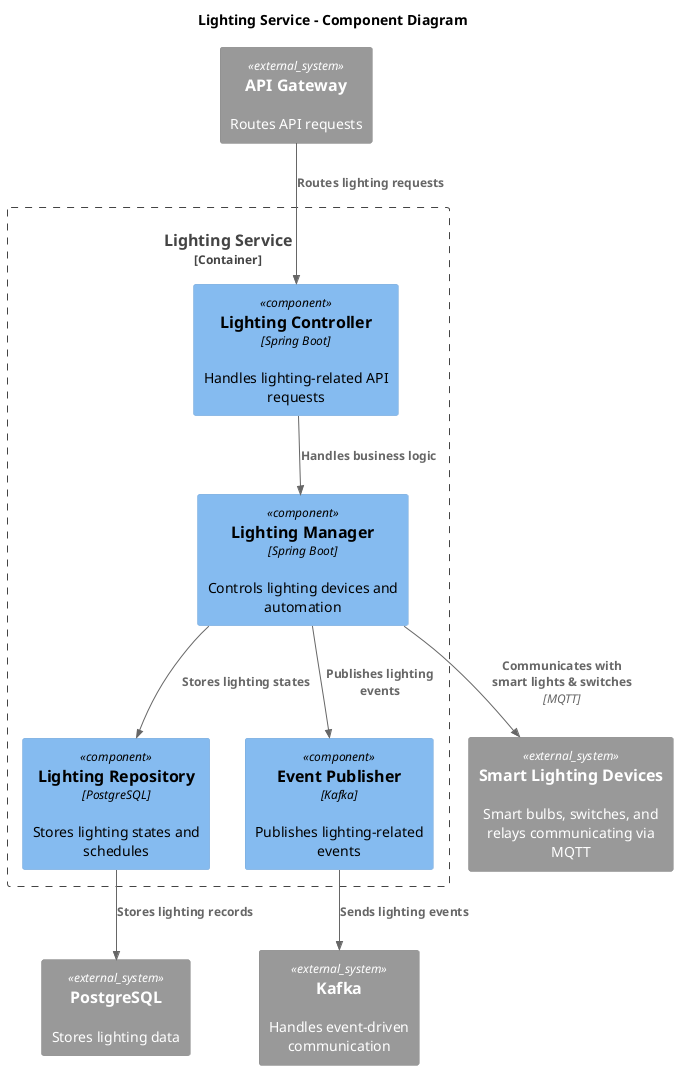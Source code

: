 @startuml
title Lighting Service - Component Diagram

!include <C4/C4_Component>

Container_Boundary(LightingService, "Lighting Service") {

    Component(LightingController, "Lighting Controller", "Spring Boot", "Handles lighting-related API requests")
    Component(LightingManager, "Lighting Manager", "Spring Boot", "Controls lighting devices and automation")
    Component(LightingRepository, "Lighting Repository", "PostgreSQL", "Stores lighting states and schedules")
    Component(EventPublisher, "Event Publisher", "Kafka", "Publishes lighting-related events")

}

System_Ext(ApiGateway, "API Gateway", "Routes API requests")
System_Ext(MessageBroker, "Kafka", "Handles event-driven communication")
System_Ext(Database, "PostgreSQL", "Stores lighting data")
System_Ext(IoTDevices, "Smart Lighting Devices", "Smart bulbs, switches, and relays communicating via MQTT")

Rel(ApiGateway, LightingController, "Routes lighting requests")
Rel(LightingController, LightingManager, "Handles business logic")
Rel(LightingManager, LightingRepository, "Stores lighting states")
Rel(LightingManager, EventPublisher, "Publishes lighting events")
Rel(EventPublisher, MessageBroker, "Sends lighting events")
Rel(LightingManager, IoTDevices, "Communicates with smart lights & switches", "MQTT")
Rel(LightingRepository, Database, "Stores lighting records")
@enduml
